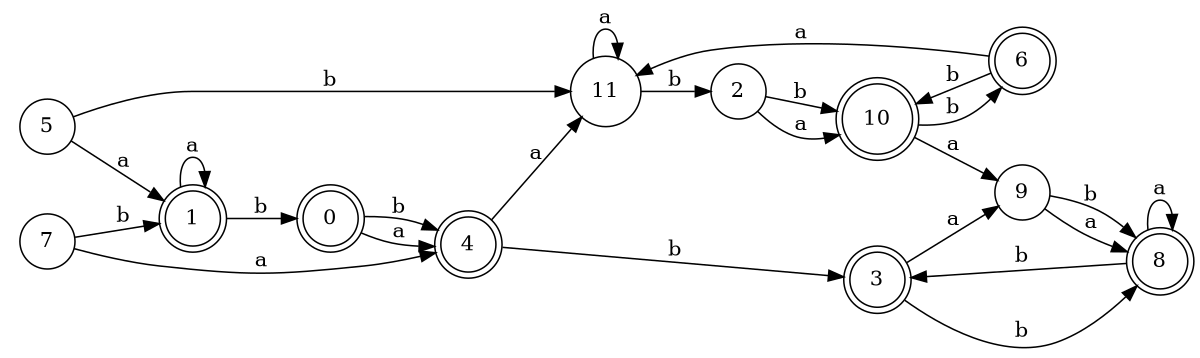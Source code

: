 digraph n10_8 {
__start0 [label="" shape="none"];

rankdir=LR;
size="8,5";

s0 [style="rounded,filled", color="black", fillcolor="white" shape="doublecircle", label="0"];
s1 [style="rounded,filled", color="black", fillcolor="white" shape="doublecircle", label="1"];
s2 [style="filled", color="black", fillcolor="white" shape="circle", label="2"];
s3 [style="rounded,filled", color="black", fillcolor="white" shape="doublecircle", label="3"];
s4 [style="rounded,filled", color="black", fillcolor="white" shape="doublecircle", label="4"];
s5 [style="filled", color="black", fillcolor="white" shape="circle", label="5"];
s6 [style="rounded,filled", color="black", fillcolor="white" shape="doublecircle", label="6"];
s7 [style="filled", color="black", fillcolor="white" shape="circle", label="7"];
s8 [style="rounded,filled", color="black", fillcolor="white" shape="doublecircle", label="8"];
s9 [style="filled", color="black", fillcolor="white" shape="circle", label="9"];
s10 [style="rounded,filled", color="black", fillcolor="white" shape="doublecircle", label="10"];
s11 [style="filled", color="black", fillcolor="white" shape="circle", label="11"];
s0 -> s4 [label="a"];
s0 -> s4 [label="b"];
s1 -> s1 [label="a"];
s1 -> s0 [label="b"];
s2 -> s10 [label="a"];
s2 -> s10 [label="b"];
s3 -> s9 [label="a"];
s3 -> s8 [label="b"];
s4 -> s11 [label="a"];
s4 -> s3 [label="b"];
s5 -> s1 [label="a"];
s5 -> s11 [label="b"];
s6 -> s11 [label="a"];
s6 -> s10 [label="b"];
s7 -> s4 [label="a"];
s7 -> s1 [label="b"];
s8 -> s8 [label="a"];
s8 -> s3 [label="b"];
s9 -> s8 [label="a"];
s9 -> s8 [label="b"];
s10 -> s9 [label="a"];
s10 -> s6 [label="b"];
s11 -> s11 [label="a"];
s11 -> s2 [label="b"];

}